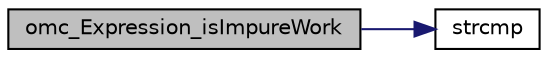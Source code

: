 digraph "omc_Expression_isImpureWork"
{
  edge [fontname="Helvetica",fontsize="10",labelfontname="Helvetica",labelfontsize="10"];
  node [fontname="Helvetica",fontsize="10",shape=record];
  rankdir="LR";
  Node47971 [label="omc_Expression_isImpureWork",height=0.2,width=0.4,color="black", fillcolor="grey75", style="filled", fontcolor="black"];
  Node47971 -> Node47972 [color="midnightblue",fontsize="10",style="solid",fontname="Helvetica"];
  Node47972 [label="strcmp",height=0.2,width=0.4,color="black", fillcolor="white", style="filled",URL="$db/d13/_c_vode_get_8m.html#ab022bbe018438998408fda94a327a547"];
}
